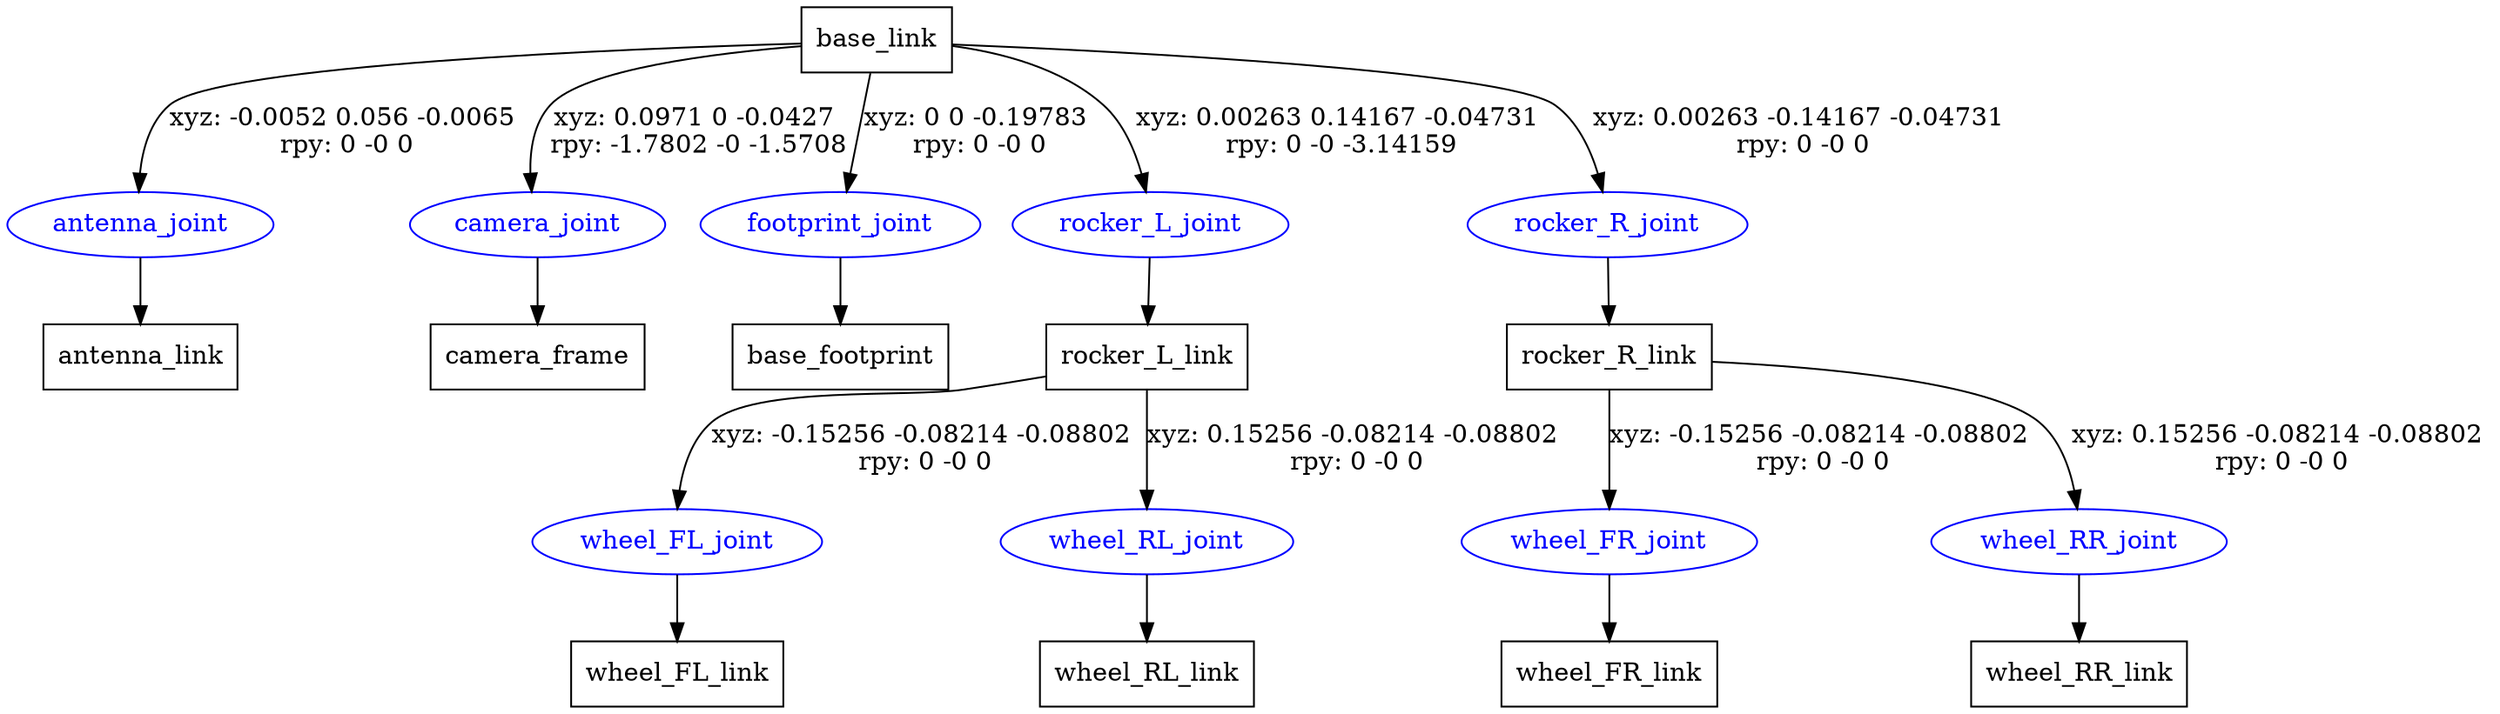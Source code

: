 digraph G {
node [shape=box];
"base_link" [label="base_link"];
"antenna_link" [label="antenna_link"];
"camera_frame" [label="camera_frame"];
"base_footprint" [label="base_footprint"];
"rocker_L_link" [label="rocker_L_link"];
"wheel_FL_link" [label="wheel_FL_link"];
"wheel_RL_link" [label="wheel_RL_link"];
"rocker_R_link" [label="rocker_R_link"];
"wheel_FR_link" [label="wheel_FR_link"];
"wheel_RR_link" [label="wheel_RR_link"];
node [shape=ellipse, color=blue, fontcolor=blue];
"base_link" -> "antenna_joint" [label="xyz: -0.0052 0.056 -0.0065 \nrpy: 0 -0 0"]
"antenna_joint" -> "antenna_link"
"base_link" -> "camera_joint" [label="xyz: 0.0971 0 -0.0427 \nrpy: -1.7802 -0 -1.5708"]
"camera_joint" -> "camera_frame"
"base_link" -> "footprint_joint" [label="xyz: 0 0 -0.19783 \nrpy: 0 -0 0"]
"footprint_joint" -> "base_footprint"
"base_link" -> "rocker_L_joint" [label="xyz: 0.00263 0.14167 -0.04731 \nrpy: 0 -0 -3.14159"]
"rocker_L_joint" -> "rocker_L_link"
"rocker_L_link" -> "wheel_FL_joint" [label="xyz: -0.15256 -0.08214 -0.08802 \nrpy: 0 -0 0"]
"wheel_FL_joint" -> "wheel_FL_link"
"rocker_L_link" -> "wheel_RL_joint" [label="xyz: 0.15256 -0.08214 -0.08802 \nrpy: 0 -0 0"]
"wheel_RL_joint" -> "wheel_RL_link"
"base_link" -> "rocker_R_joint" [label="xyz: 0.00263 -0.14167 -0.04731 \nrpy: 0 -0 0"]
"rocker_R_joint" -> "rocker_R_link"
"rocker_R_link" -> "wheel_FR_joint" [label="xyz: -0.15256 -0.08214 -0.08802 \nrpy: 0 -0 0"]
"wheel_FR_joint" -> "wheel_FR_link"
"rocker_R_link" -> "wheel_RR_joint" [label="xyz: 0.15256 -0.08214 -0.08802 \nrpy: 0 -0 0"]
"wheel_RR_joint" -> "wheel_RR_link"
}
